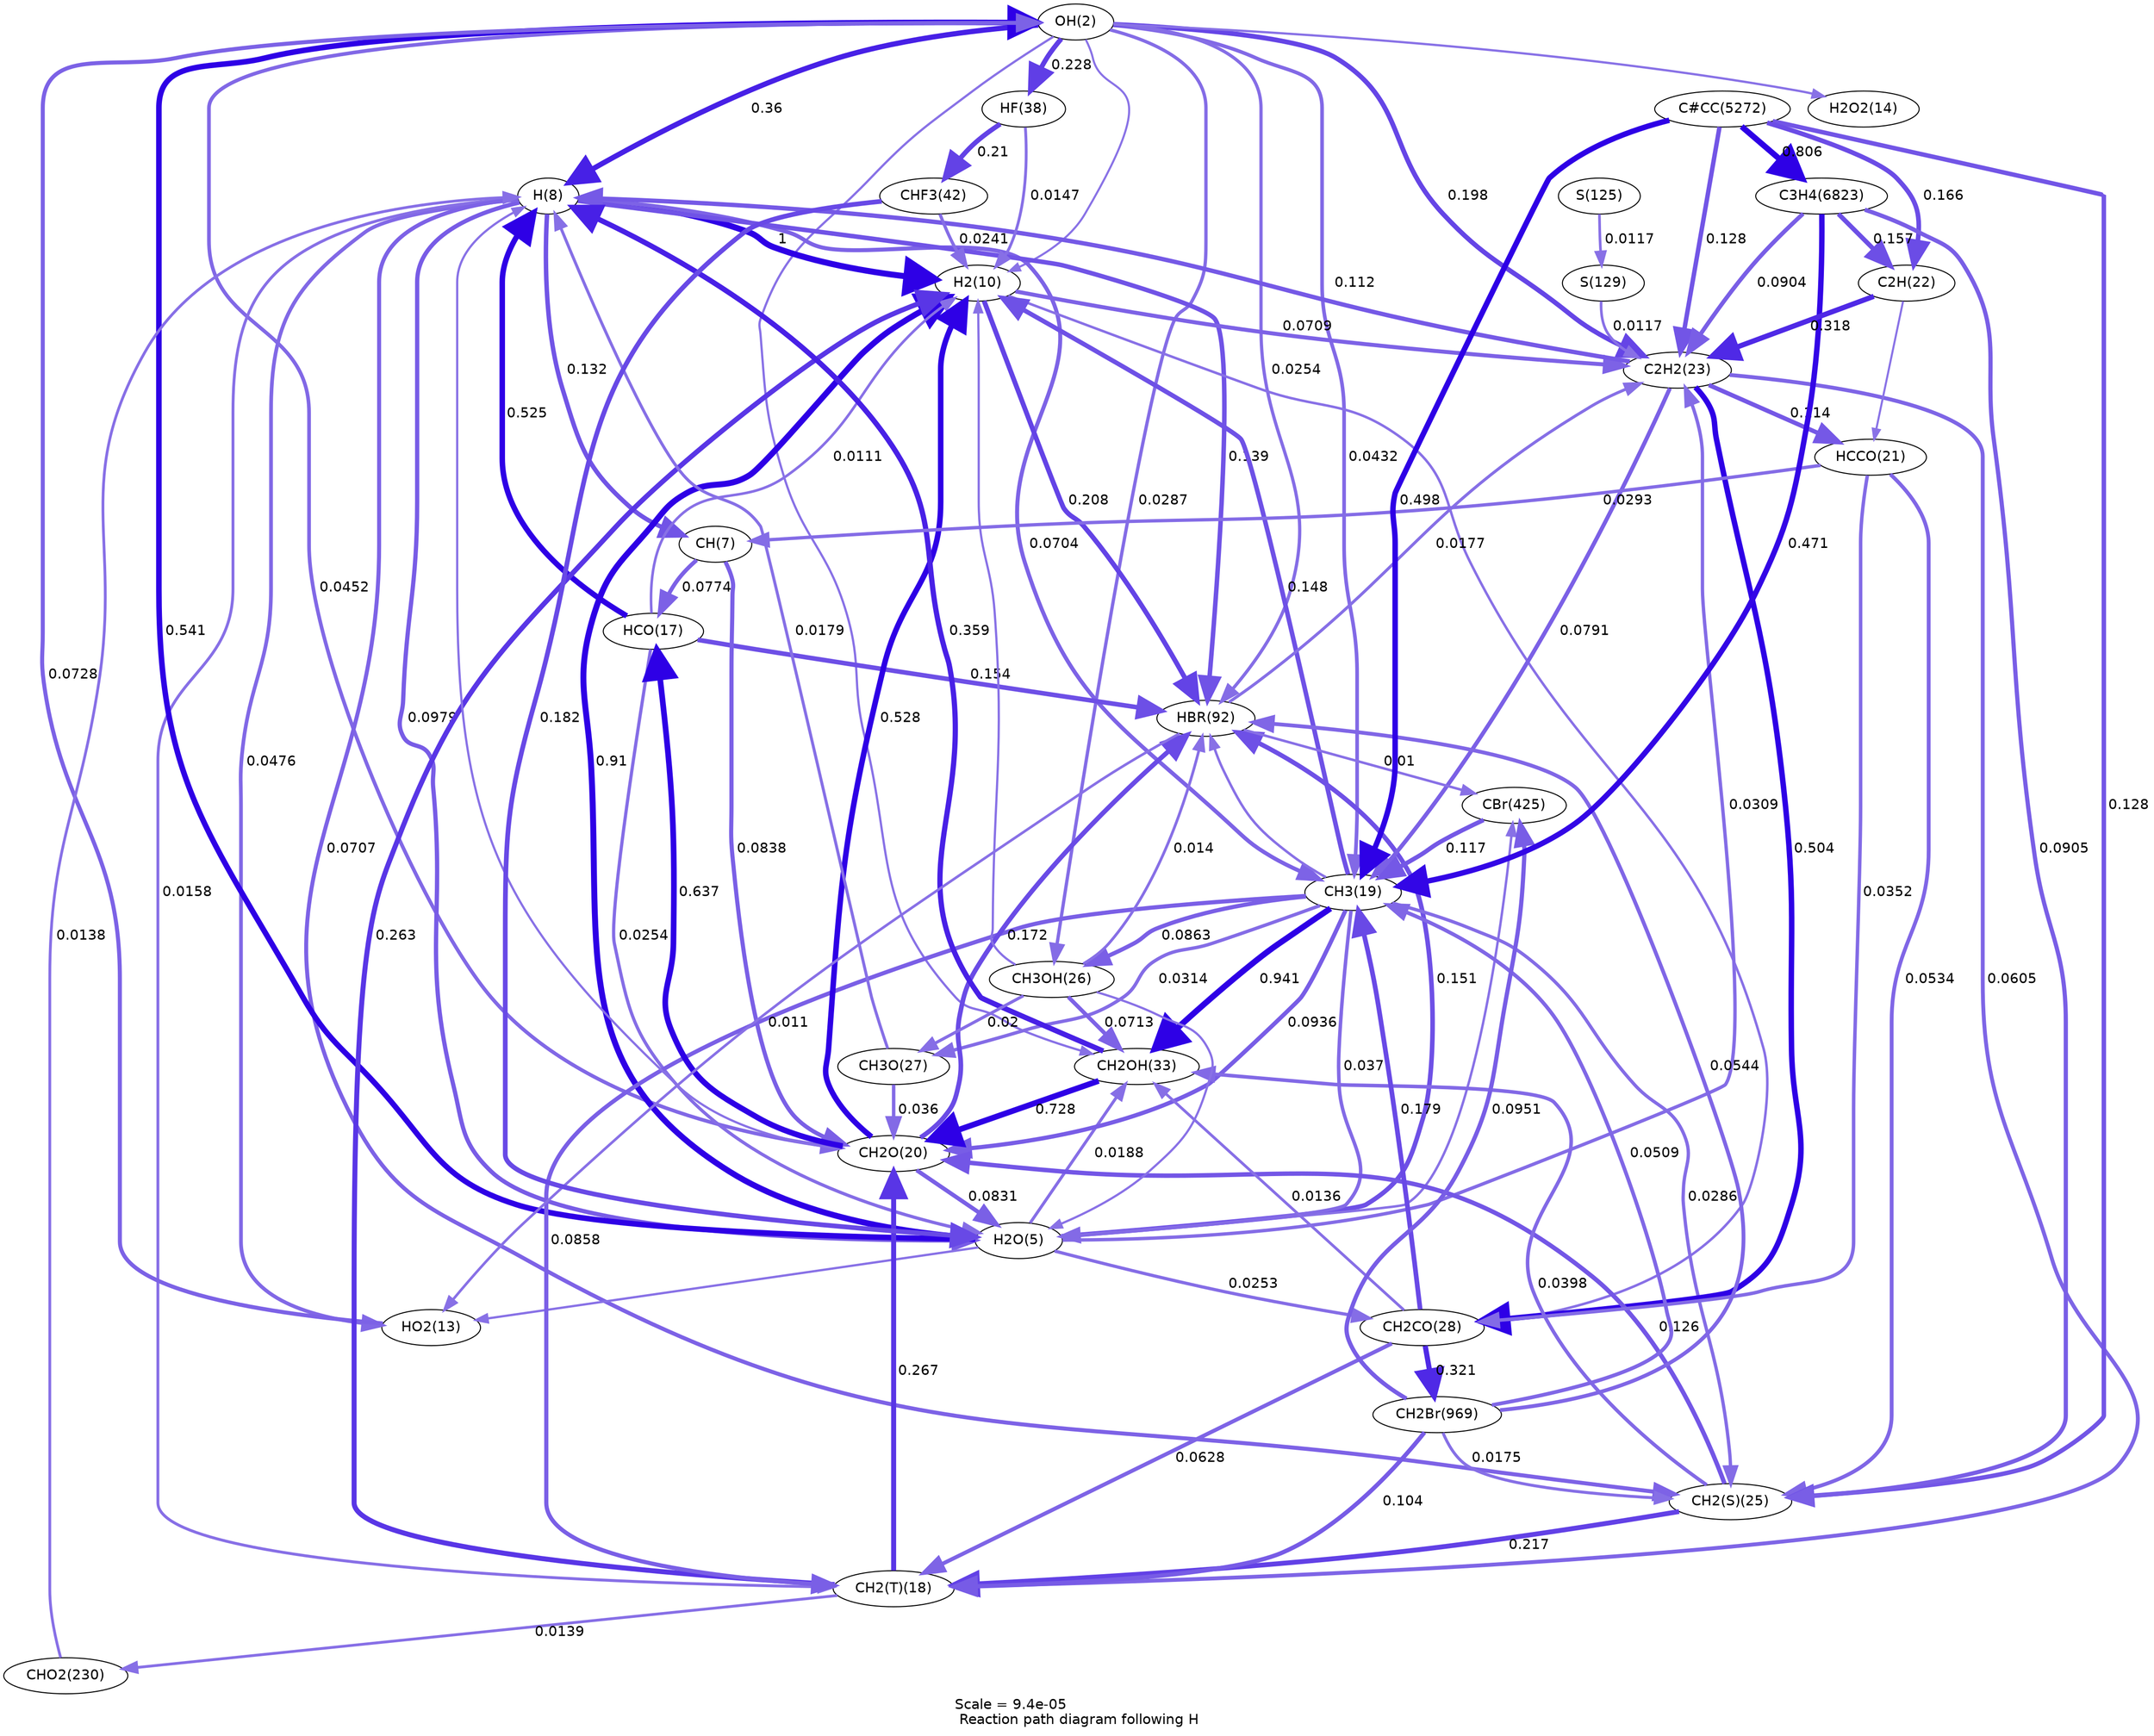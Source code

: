 digraph reaction_paths {
center=1;
s3 -> s9[fontname="Helvetica", penwidth=5.23, arrowsize=2.61, color="0.7, 0.86, 0.9"
, label=" 0.36"];
s9 -> s11[fontname="Helvetica", penwidth=6, arrowsize=3, color="0.7, 1.5, 0.9"
, label=" 1"];
s9 -> s6[fontname="Helvetica", penwidth=4.25, arrowsize=2.12, color="0.7, 0.598, 0.9"
, label=" 0.0979"];
s9 -> s14[fontname="Helvetica", penwidth=3.7, arrowsize=1.85, color="0.7, 0.548, 0.9"
, label=" 0.0476"];
s18 -> s9[fontname="Helvetica", penwidth=5.51, arrowsize=2.76, color="0.7, 1.02, 0.9"
, label=" 0.525"];
s9 -> s8[fontname="Helvetica", penwidth=4.47, arrowsize=2.23, color="0.7, 0.632, 0.9"
, label=" 0.132"];
s9 -> s19[fontname="Helvetica", penwidth=2.87, arrowsize=1.43, color="0.7, 0.516, 0.9"
, label=" 0.0158"];
s9 -> s20[fontname="Helvetica", penwidth=4, arrowsize=2, color="0.7, 0.57, 0.9"
, label=" 0.0704"];
s21 -> s9[fontname="Helvetica", penwidth=2.2, arrowsize=1.1, color="0.7, 0.507, 0.9"
];
s24 -> s9[fontname="Helvetica", penwidth=4.35, arrowsize=2.17, color="0.7, 0.612, 0.9"
, label=" 0.112"];
s9 -> s26[fontname="Helvetica", penwidth=4, arrowsize=2, color="0.7, 0.571, 0.9"
, label=" 0.0707"];
s28 -> s9[fontname="Helvetica", penwidth=2.96, arrowsize=1.48, color="0.7, 0.518, 0.9"
, label=" 0.0179"];
s34 -> s9[fontname="Helvetica", penwidth=5.23, arrowsize=2.61, color="0.7, 0.859, 0.9"
, label=" 0.359"];
s9 -> s47[fontname="Helvetica", penwidth=4.51, arrowsize=2.25, color="0.7, 0.639, 0.9"
, label=" 0.139"];
s69 -> s9[fontname="Helvetica", penwidth=2.77, arrowsize=1.38, color="0.7, 0.514, 0.9"
, label=" 0.0138"];
s3 -> s11[fontname="Helvetica", penwidth=2.05, arrowsize=1.02, color="0.7, 0.505, 0.9"
];
s6 -> s3[fontname="Helvetica", penwidth=5.54, arrowsize=2.77, color="0.7, 1.04, 0.9"
, label=" 0.541"];
s14 -> s3[fontname="Helvetica", penwidth=4.02, arrowsize=2.01, color="0.7, 0.573, 0.9"
, label=" 0.0728"];
s3 -> s15[fontname="Helvetica", penwidth=2.23, arrowsize=1.12, color="0.7, 0.507, 0.9"
];
s3 -> s20[fontname="Helvetica", penwidth=3.63, arrowsize=1.81, color="0.7, 0.543, 0.9"
, label=" 0.0432"];
s3 -> s21[fontname="Helvetica", penwidth=3.66, arrowsize=1.83, color="0.7, 0.545, 0.9"
, label=" 0.0452"];
s3 -> s24[fontname="Helvetica", penwidth=4.78, arrowsize=2.39, color="0.7, 0.698, 0.9"
, label=" 0.198"];
s3 -> s34[fontname="Helvetica", penwidth=2.22, arrowsize=1.11, color="0.7, 0.507, 0.9"
];
s3 -> s27[fontname="Helvetica", penwidth=3.32, arrowsize=1.66, color="0.7, 0.529, 0.9"
, label=" 0.0287"];
s3 -> s47[fontname="Helvetica", penwidth=3.23, arrowsize=1.61, color="0.7, 0.525, 0.9"
, label=" 0.0254"];
s3 -> s39[fontname="Helvetica", penwidth=4.88, arrowsize=2.44, color="0.7, 0.728, 0.9"
, label=" 0.228"];
s6 -> s11[fontname="Helvetica", penwidth=5.93, arrowsize=2.96, color="0.7, 1.41, 0.9"
, label=" 0.91"];
s18 -> s11[fontname="Helvetica", penwidth=2.6, arrowsize=1.3, color="0.7, 0.511, 0.9"
, label=" 0.0111"];
s19 -> s11[fontname="Helvetica", penwidth=4.99, arrowsize=2.5, color="0.7, 0.763, 0.9"
, label=" 0.263"];
s20 -> s11[fontname="Helvetica", penwidth=4.56, arrowsize=2.28, color="0.7, 0.648, 0.9"
, label=" 0.148"];
s21 -> s11[fontname="Helvetica", penwidth=5.52, arrowsize=2.76, color="0.7, 1.03, 0.9"
, label=" 0.528"];
s11 -> s24[fontname="Helvetica", penwidth=4, arrowsize=2, color="0.7, 0.571, 0.9"
, label=" 0.0709"];
s11 -> s29[fontname="Helvetica", penwidth=2.51, arrowsize=1.25, color="0.7, 0.51, 0.9"
];
s27 -> s11[fontname="Helvetica", penwidth=2.2, arrowsize=1.1, color="0.7, 0.507, 0.9"
];
s11 -> s47[fontname="Helvetica", penwidth=4.81, arrowsize=2.41, color="0.7, 0.708, 0.9"
, label=" 0.208"];
s40 -> s11[fontname="Helvetica", penwidth=3.19, arrowsize=1.59, color="0.7, 0.524, 0.9"
, label=" 0.0241"];
s39 -> s11[fontname="Helvetica", penwidth=2.81, arrowsize=1.41, color="0.7, 0.515, 0.9"
, label=" 0.0147"];
s6 -> s14[fontname="Helvetica", penwidth=2.27, arrowsize=1.13, color="0.7, 0.507, 0.9"
];
s18 -> s6[fontname="Helvetica", penwidth=3.23, arrowsize=1.61, color="0.7, 0.525, 0.9"
, label=" 0.0254"];
s20 -> s6[fontname="Helvetica", penwidth=3.51, arrowsize=1.76, color="0.7, 0.537, 0.9"
, label=" 0.037"];
s21 -> s6[fontname="Helvetica", penwidth=4.12, arrowsize=2.06, color="0.7, 0.583, 0.9"
, label=" 0.0831"];
s6 -> s24[fontname="Helvetica", penwidth=3.38, arrowsize=1.69, color="0.7, 0.531, 0.9"
, label=" 0.0309"];
s6 -> s29[fontname="Helvetica", penwidth=3.22, arrowsize=1.61, color="0.7, 0.525, 0.9"
, label=" 0.0253"];
s6 -> s34[fontname="Helvetica", penwidth=3, arrowsize=1.5, color="0.7, 0.519, 0.9"
, label=" 0.0188"];
s27 -> s6[fontname="Helvetica", penwidth=2.19, arrowsize=1.1, color="0.7, 0.506, 0.9"
];
s6 -> s47[fontname="Helvetica", penwidth=4.57, arrowsize=2.29, color="0.7, 0.651, 0.9"
, label=" 0.151"];
s40 -> s6[fontname="Helvetica", penwidth=4.71, arrowsize=2.36, color="0.7, 0.682, 0.9"
, label=" 0.182"];
s6 -> s72[fontname="Helvetica", penwidth=2.42, arrowsize=1.21, color="0.7, 0.509, 0.9"
];
s47 -> s14[fontname="Helvetica", penwidth=2.59, arrowsize=1.3, color="0.7, 0.511, 0.9"
, label=" 0.011"];
s8 -> s18[fontname="Helvetica", penwidth=4.07, arrowsize=2.03, color="0.7, 0.577, 0.9"
, label=" 0.0774"];
s21 -> s18[fontname="Helvetica", penwidth=5.66, arrowsize=2.83, color="0.7, 1.14, 0.9"
, label=" 0.637"];
s18 -> s47[fontname="Helvetica", penwidth=4.59, arrowsize=2.29, color="0.7, 0.654, 0.9"
, label=" 0.154"];
s8 -> s21[fontname="Helvetica", penwidth=4.13, arrowsize=2.06, color="0.7, 0.584, 0.9"
, label=" 0.0838"];
s22 -> s8[fontname="Helvetica", penwidth=3.33, arrowsize=1.67, color="0.7, 0.529, 0.9"
, label=" 0.0293"];
s20 -> s19[fontname="Helvetica", penwidth=4.15, arrowsize=2.07, color="0.7, 0.586, 0.9"
, label=" 0.0858"];
s19 -> s21[fontname="Helvetica", penwidth=5, arrowsize=2.5, color="0.7, 0.767, 0.9"
, label=" 0.267"];
s24 -> s19[fontname="Helvetica", penwidth=3.88, arrowsize=1.94, color="0.7, 0.561, 0.9"
, label=" 0.0605"];
s26 -> s19[fontname="Helvetica", penwidth=4.85, arrowsize=2.42, color="0.7, 0.717, 0.9"
, label=" 0.217"];
s29 -> s19[fontname="Helvetica", penwidth=3.91, arrowsize=1.95, color="0.7, 0.563, 0.9"
, label=" 0.0628"];
s88 -> s19[fontname="Helvetica", penwidth=4.29, arrowsize=2.15, color="0.7, 0.604, 0.9"
, label=" 0.104"];
s19 -> s69[fontname="Helvetica", penwidth=2.77, arrowsize=1.39, color="0.7, 0.514, 0.9"
, label=" 0.0139"];
s20 -> s21[fontname="Helvetica", penwidth=4.21, arrowsize=2.11, color="0.7, 0.594, 0.9"
, label=" 0.0936"];
s24 -> s20[fontname="Helvetica", penwidth=4.09, arrowsize=2.04, color="0.7, 0.579, 0.9"
, label=" 0.0791"];
s20 -> s26[fontname="Helvetica", penwidth=3.32, arrowsize=1.66, color="0.7, 0.529, 0.9"
, label=" 0.0286"];
s20 -> s28[fontname="Helvetica", penwidth=3.39, arrowsize=1.69, color="0.7, 0.531, 0.9"
, label=" 0.0314"];
s29 -> s20[fontname="Helvetica", penwidth=4.7, arrowsize=2.35, color="0.7, 0.679, 0.9"
, label=" 0.179"];
s20 -> s34[fontname="Helvetica", penwidth=5.95, arrowsize=2.98, color="0.7, 1.44, 0.9"
, label=" 0.941"];
s20 -> s27[fontname="Helvetica", penwidth=4.15, arrowsize=2.08, color="0.7, 0.586, 0.9"
, label=" 0.0863"];
s20 -> s47[fontname="Helvetica", penwidth=2.5, arrowsize=1.25, color="0.7, 0.51, 0.9"
];
s72 -> s20[fontname="Helvetica", penwidth=4.38, arrowsize=2.19, color="0.7, 0.617, 0.9"
, label=" 0.117"];
s88 -> s20[fontname="Helvetica", penwidth=3.75, arrowsize=1.88, color="0.7, 0.551, 0.9"
, label=" 0.0509"];
s113 -> s20[fontname="Helvetica", penwidth=5.47, arrowsize=2.74, color="0.7, 0.998, 0.9"
, label=" 0.498"];
s119 -> s20[fontname="Helvetica", penwidth=5.43, arrowsize=2.72, color="0.7, 0.971, 0.9"
, label=" 0.471"];
s26 -> s21[fontname="Helvetica", penwidth=4.44, arrowsize=2.22, color="0.7, 0.626, 0.9"
, label=" 0.126"];
s28 -> s21[fontname="Helvetica", penwidth=3.49, arrowsize=1.75, color="0.7, 0.536, 0.9"
, label=" 0.036"];
s34 -> s21[fontname="Helvetica", penwidth=5.76, arrowsize=2.88, color="0.7, 1.23, 0.9"
, label=" 0.728"];
s21 -> s47[fontname="Helvetica", penwidth=4.67, arrowsize=2.34, color="0.7, 0.672, 0.9"
, label=" 0.172"];
s23 -> s22[fontname="Helvetica", penwidth=2.01, arrowsize=1.01, color="0.7, 0.505, 0.9"
];
s24 -> s22[fontname="Helvetica", penwidth=4.36, arrowsize=2.18, color="0.7, 0.614, 0.9"
, label=" 0.114"];
s22 -> s26[fontname="Helvetica", penwidth=3.79, arrowsize=1.89, color="0.7, 0.553, 0.9"
, label=" 0.0534"];
s22 -> s29[fontname="Helvetica", penwidth=3.47, arrowsize=1.74, color="0.7, 0.535, 0.9"
, label=" 0.0352"];
s23 -> s24[fontname="Helvetica", penwidth=5.13, arrowsize=2.57, color="0.7, 0.818, 0.9"
, label=" 0.318"];
s113 -> s23[fontname="Helvetica", penwidth=4.64, arrowsize=2.32, color="0.7, 0.666, 0.9"
, label=" 0.166"];
s119 -> s23[fontname="Helvetica", penwidth=4.6, arrowsize=2.3, color="0.7, 0.657, 0.9"
, label=" 0.157"];
s24 -> s29[fontname="Helvetica", penwidth=5.48, arrowsize=2.74, color="0.7, 1, 0.9"
, label=" 0.504"];
s47 -> s24[fontname="Helvetica", penwidth=2.95, arrowsize=1.48, color="0.7, 0.518, 0.9"
, label=" 0.0177"];
s51 -> s24[fontname="Helvetica", penwidth=2.64, arrowsize=1.32, color="0.7, 0.512, 0.9"
, label=" 0.0117"];
s113 -> s24[fontname="Helvetica", penwidth=4.45, arrowsize=2.23, color="0.7, 0.628, 0.9"
, label=" 0.128"];
s119 -> s24[fontname="Helvetica", penwidth=4.19, arrowsize=2.09, color="0.7, 0.59, 0.9"
, label=" 0.0904"];
s26 -> s34[fontname="Helvetica", penwidth=3.57, arrowsize=1.78, color="0.7, 0.54, 0.9"
, label=" 0.0398"];
s88 -> s26[fontname="Helvetica", penwidth=2.95, arrowsize=1.47, color="0.7, 0.518, 0.9"
, label=" 0.0175"];
s113 -> s26[fontname="Helvetica", penwidth=4.45, arrowsize=2.23, color="0.7, 0.628, 0.9"
, label=" 0.128"];
s119 -> s26[fontname="Helvetica", penwidth=4.19, arrowsize=2.09, color="0.7, 0.59, 0.9"
, label=" 0.0905"];
s27 -> s28[fontname="Helvetica", penwidth=3.05, arrowsize=1.52, color="0.7, 0.52, 0.9"
, label=" 0.02"];
s29 -> s34[fontname="Helvetica", penwidth=2.75, arrowsize=1.38, color="0.7, 0.514, 0.9"
, label=" 0.0136"];
s29 -> s88[fontname="Helvetica", penwidth=5.14, arrowsize=2.57, color="0.7, 0.821, 0.9"
, label=" 0.321"];
s27 -> s34[fontname="Helvetica", penwidth=4.01, arrowsize=2, color="0.7, 0.571, 0.9"
, label=" 0.0713"];
s27 -> s47[fontname="Helvetica", penwidth=2.77, arrowsize=1.39, color="0.7, 0.514, 0.9"
, label=" 0.014"];
s47 -> s72[fontname="Helvetica", penwidth=2.53, arrowsize=1.26, color="0.7, 0.51, 0.9"
, label=" 0.01"];
s88 -> s47[fontname="Helvetica", penwidth=3.8, arrowsize=1.9, color="0.7, 0.554, 0.9"
, label=" 0.0544"];
s49 -> s51[fontname="Helvetica", penwidth=2.64, arrowsize=1.32, color="0.7, 0.512, 0.9"
, label=" 0.0117"];
s39 -> s40[fontname="Helvetica", penwidth=4.82, arrowsize=2.41, color="0.7, 0.71, 0.9"
, label=" 0.21"];
s88 -> s72[fontname="Helvetica", penwidth=4.22, arrowsize=2.11, color="0.7, 0.595, 0.9"
, label=" 0.0951"];
s113 -> s119[fontname="Helvetica", penwidth=5.84, arrowsize=2.92, color="0.7, 1.31, 0.9"
, label=" 0.806"];
s3 [ fontname="Helvetica", label="OH(2)"];
s6 [ fontname="Helvetica", label="H2O(5)"];
s8 [ fontname="Helvetica", label="CH(7)"];
s9 [ fontname="Helvetica", label="H(8)"];
s11 [ fontname="Helvetica", label="H2(10)"];
s14 [ fontname="Helvetica", label="HO2(13)"];
s15 [ fontname="Helvetica", label="H2O2(14)"];
s18 [ fontname="Helvetica", label="HCO(17)"];
s19 [ fontname="Helvetica", label="CH2(T)(18)"];
s20 [ fontname="Helvetica", label="CH3(19)"];
s21 [ fontname="Helvetica", label="CH2O(20)"];
s22 [ fontname="Helvetica", label="HCCO(21)"];
s23 [ fontname="Helvetica", label="C2H(22)"];
s24 [ fontname="Helvetica", label="C2H2(23)"];
s26 [ fontname="Helvetica", label="CH2(S)(25)"];
s27 [ fontname="Helvetica", label="CH3OH(26)"];
s28 [ fontname="Helvetica", label="CH3O(27)"];
s29 [ fontname="Helvetica", label="CH2CO(28)"];
s34 [ fontname="Helvetica", label="CH2OH(33)"];
s39 [ fontname="Helvetica", label="HF(38)"];
s40 [ fontname="Helvetica", label="CHF3(42)"];
s47 [ fontname="Helvetica", label="HBR(92)"];
s49 [ fontname="Helvetica", label="S(125)"];
s51 [ fontname="Helvetica", label="S(129)"];
s69 [ fontname="Helvetica", label="CHO2(230)"];
s72 [ fontname="Helvetica", label="CBr(425)"];
s88 [ fontname="Helvetica", label="CH2Br(969)"];
s113 [ fontname="Helvetica", label="C#CC(5272)"];
s119 [ fontname="Helvetica", label="C3H4(6823)"];
 label = "Scale = 9.4e-05\l Reaction path diagram following H";
 fontname = "Helvetica";
}
